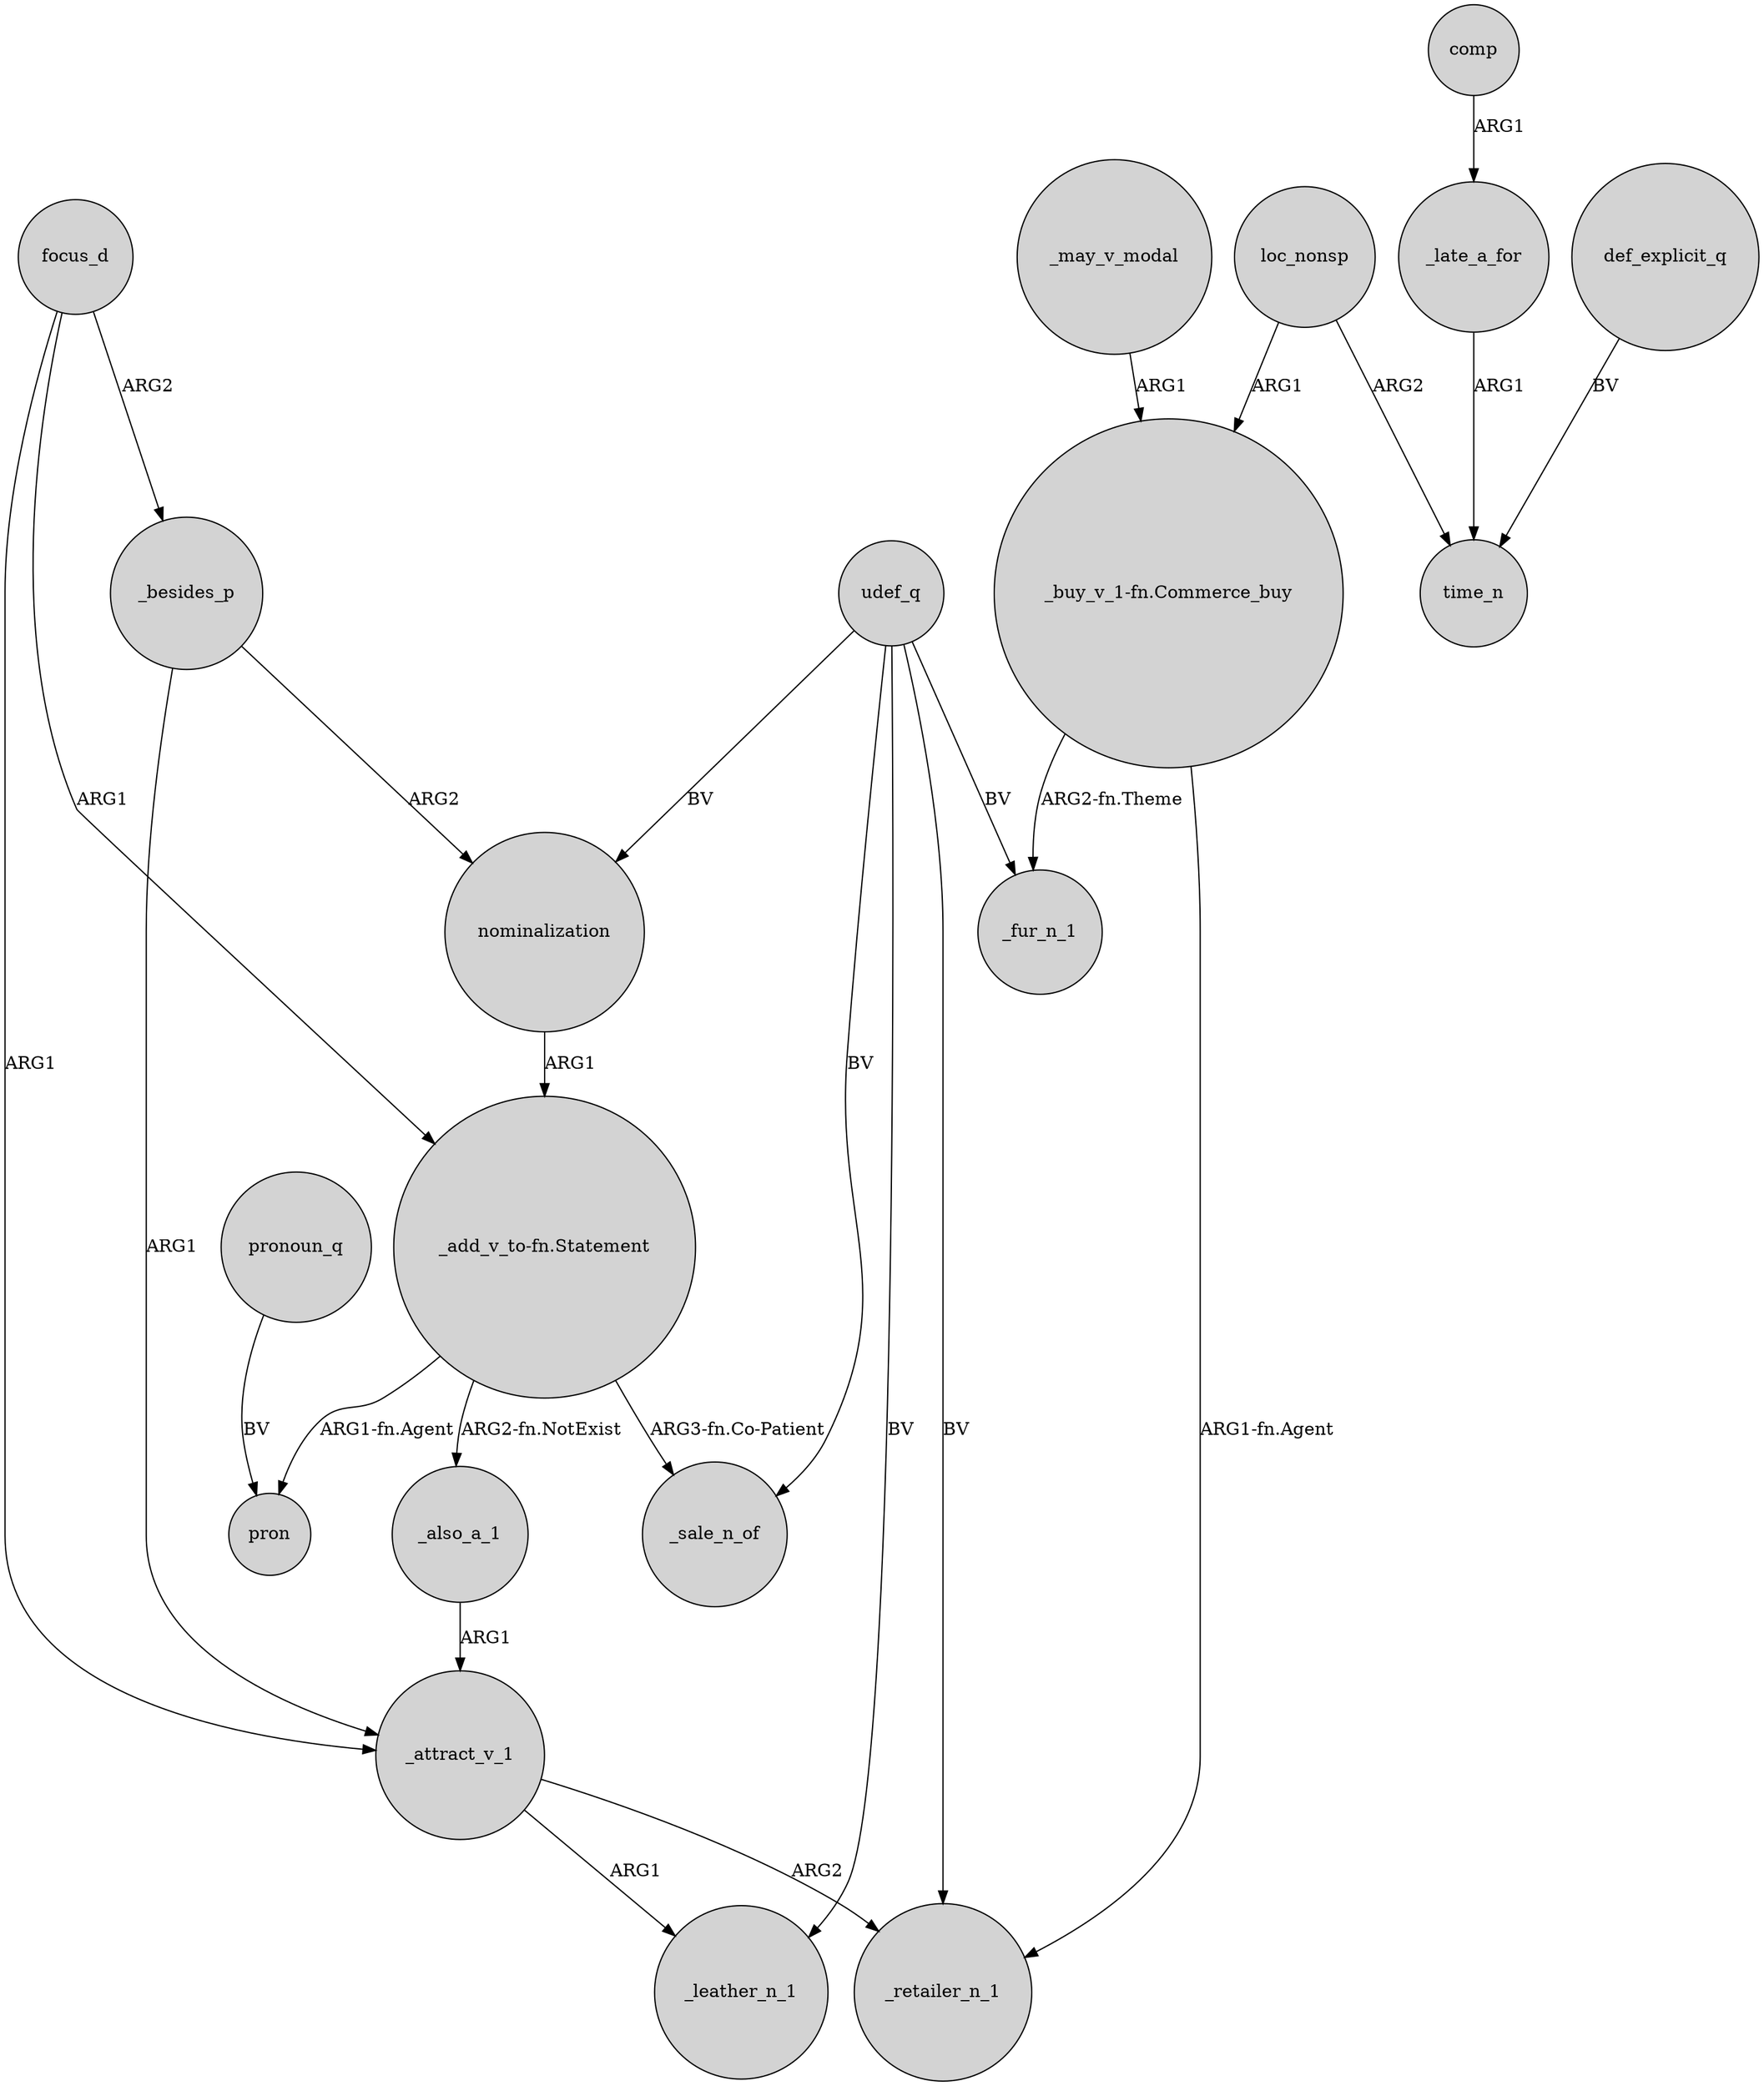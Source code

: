 digraph {
	node [shape=circle style=filled]
	_also_a_1 -> _attract_v_1 [label=ARG1]
	comp -> _late_a_for [label=ARG1]
	def_explicit_q -> time_n [label=BV]
	nominalization -> "_add_v_to-fn.Statement" [label=ARG1]
	_attract_v_1 -> _leather_n_1 [label=ARG1]
	_attract_v_1 -> _retailer_n_1 [label=ARG2]
	"_add_v_to-fn.Statement" -> _sale_n_of [label="ARG3-fn.Co-Patient"]
	"_add_v_to-fn.Statement" -> pron [label="ARG1-fn.Agent"]
	udef_q -> _leather_n_1 [label=BV]
	loc_nonsp -> time_n [label=ARG2]
	focus_d -> "_add_v_to-fn.Statement" [label=ARG1]
	pronoun_q -> pron [label=BV]
	_besides_p -> _attract_v_1 [label=ARG1]
	udef_q -> nominalization [label=BV]
	udef_q -> _fur_n_1 [label=BV]
	udef_q -> _sale_n_of [label=BV]
	"_buy_v_1-fn.Commerce_buy" -> _fur_n_1 [label="ARG2-fn.Theme"]
	_besides_p -> nominalization [label=ARG2]
	"_buy_v_1-fn.Commerce_buy" -> _retailer_n_1 [label="ARG1-fn.Agent"]
	focus_d -> _besides_p [label=ARG2]
	focus_d -> _attract_v_1 [label=ARG1]
	udef_q -> _retailer_n_1 [label=BV]
	_late_a_for -> time_n [label=ARG1]
	_may_v_modal -> "_buy_v_1-fn.Commerce_buy" [label=ARG1]
	loc_nonsp -> "_buy_v_1-fn.Commerce_buy" [label=ARG1]
	"_add_v_to-fn.Statement" -> _also_a_1 [label="ARG2-fn.NotExist"]
}
